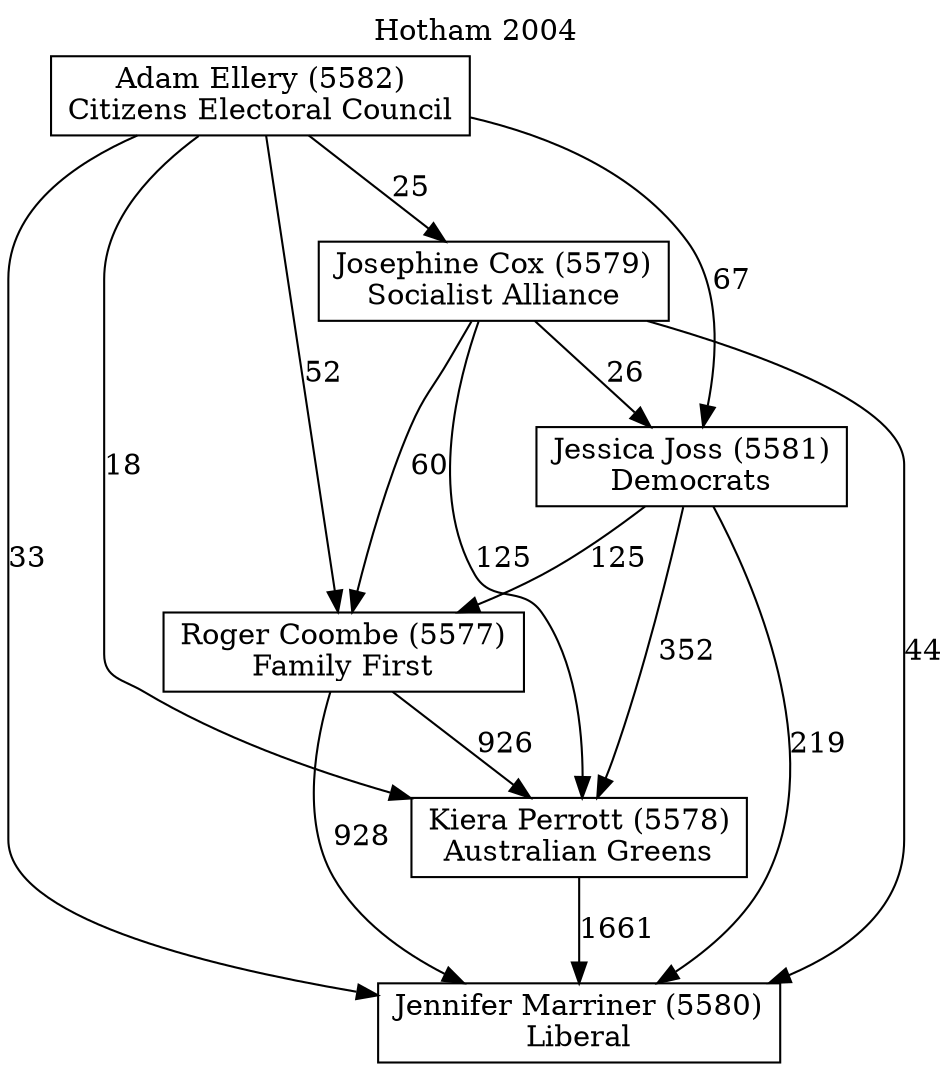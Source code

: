 // House preference flow
digraph "Jennifer Marriner (5580)_Hotham_2004" {
	graph [label="Hotham 2004" labelloc=t mclimit=2]
	node [shape=box]
	"Jennifer Marriner (5580)" [label="Jennifer Marriner (5580)
Liberal"]
	"Kiera Perrott (5578)" [label="Kiera Perrott (5578)
Australian Greens"]
	"Roger Coombe (5577)" [label="Roger Coombe (5577)
Family First"]
	"Jessica Joss (5581)" [label="Jessica Joss (5581)
Democrats"]
	"Josephine Cox (5579)" [label="Josephine Cox (5579)
Socialist Alliance"]
	"Adam Ellery (5582)" [label="Adam Ellery (5582)
Citizens Electoral Council"]
	"Kiera Perrott (5578)" -> "Jennifer Marriner (5580)" [label=1661]
	"Roger Coombe (5577)" -> "Kiera Perrott (5578)" [label=926]
	"Jessica Joss (5581)" -> "Roger Coombe (5577)" [label=125]
	"Josephine Cox (5579)" -> "Jessica Joss (5581)" [label=26]
	"Adam Ellery (5582)" -> "Josephine Cox (5579)" [label=25]
	"Roger Coombe (5577)" -> "Jennifer Marriner (5580)" [label=928]
	"Jessica Joss (5581)" -> "Jennifer Marriner (5580)" [label=219]
	"Josephine Cox (5579)" -> "Jennifer Marriner (5580)" [label=44]
	"Adam Ellery (5582)" -> "Jennifer Marriner (5580)" [label=33]
	"Adam Ellery (5582)" -> "Jessica Joss (5581)" [label=67]
	"Josephine Cox (5579)" -> "Roger Coombe (5577)" [label=60]
	"Adam Ellery (5582)" -> "Roger Coombe (5577)" [label=52]
	"Jessica Joss (5581)" -> "Kiera Perrott (5578)" [label=352]
	"Josephine Cox (5579)" -> "Kiera Perrott (5578)" [label=125]
	"Adam Ellery (5582)" -> "Kiera Perrott (5578)" [label=18]
}
